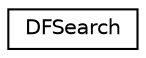 digraph "类继承关系图"
{
  edge [fontname="Helvetica",fontsize="10",labelfontname="Helvetica",labelfontsize="10"];
  node [fontname="Helvetica",fontsize="10",shape=record];
  rankdir="LR";
  Node0 [label="DFSearch",height=0.2,width=0.4,color="black", fillcolor="white", style="filled",URL="$class_d_f_search.html"];
}
